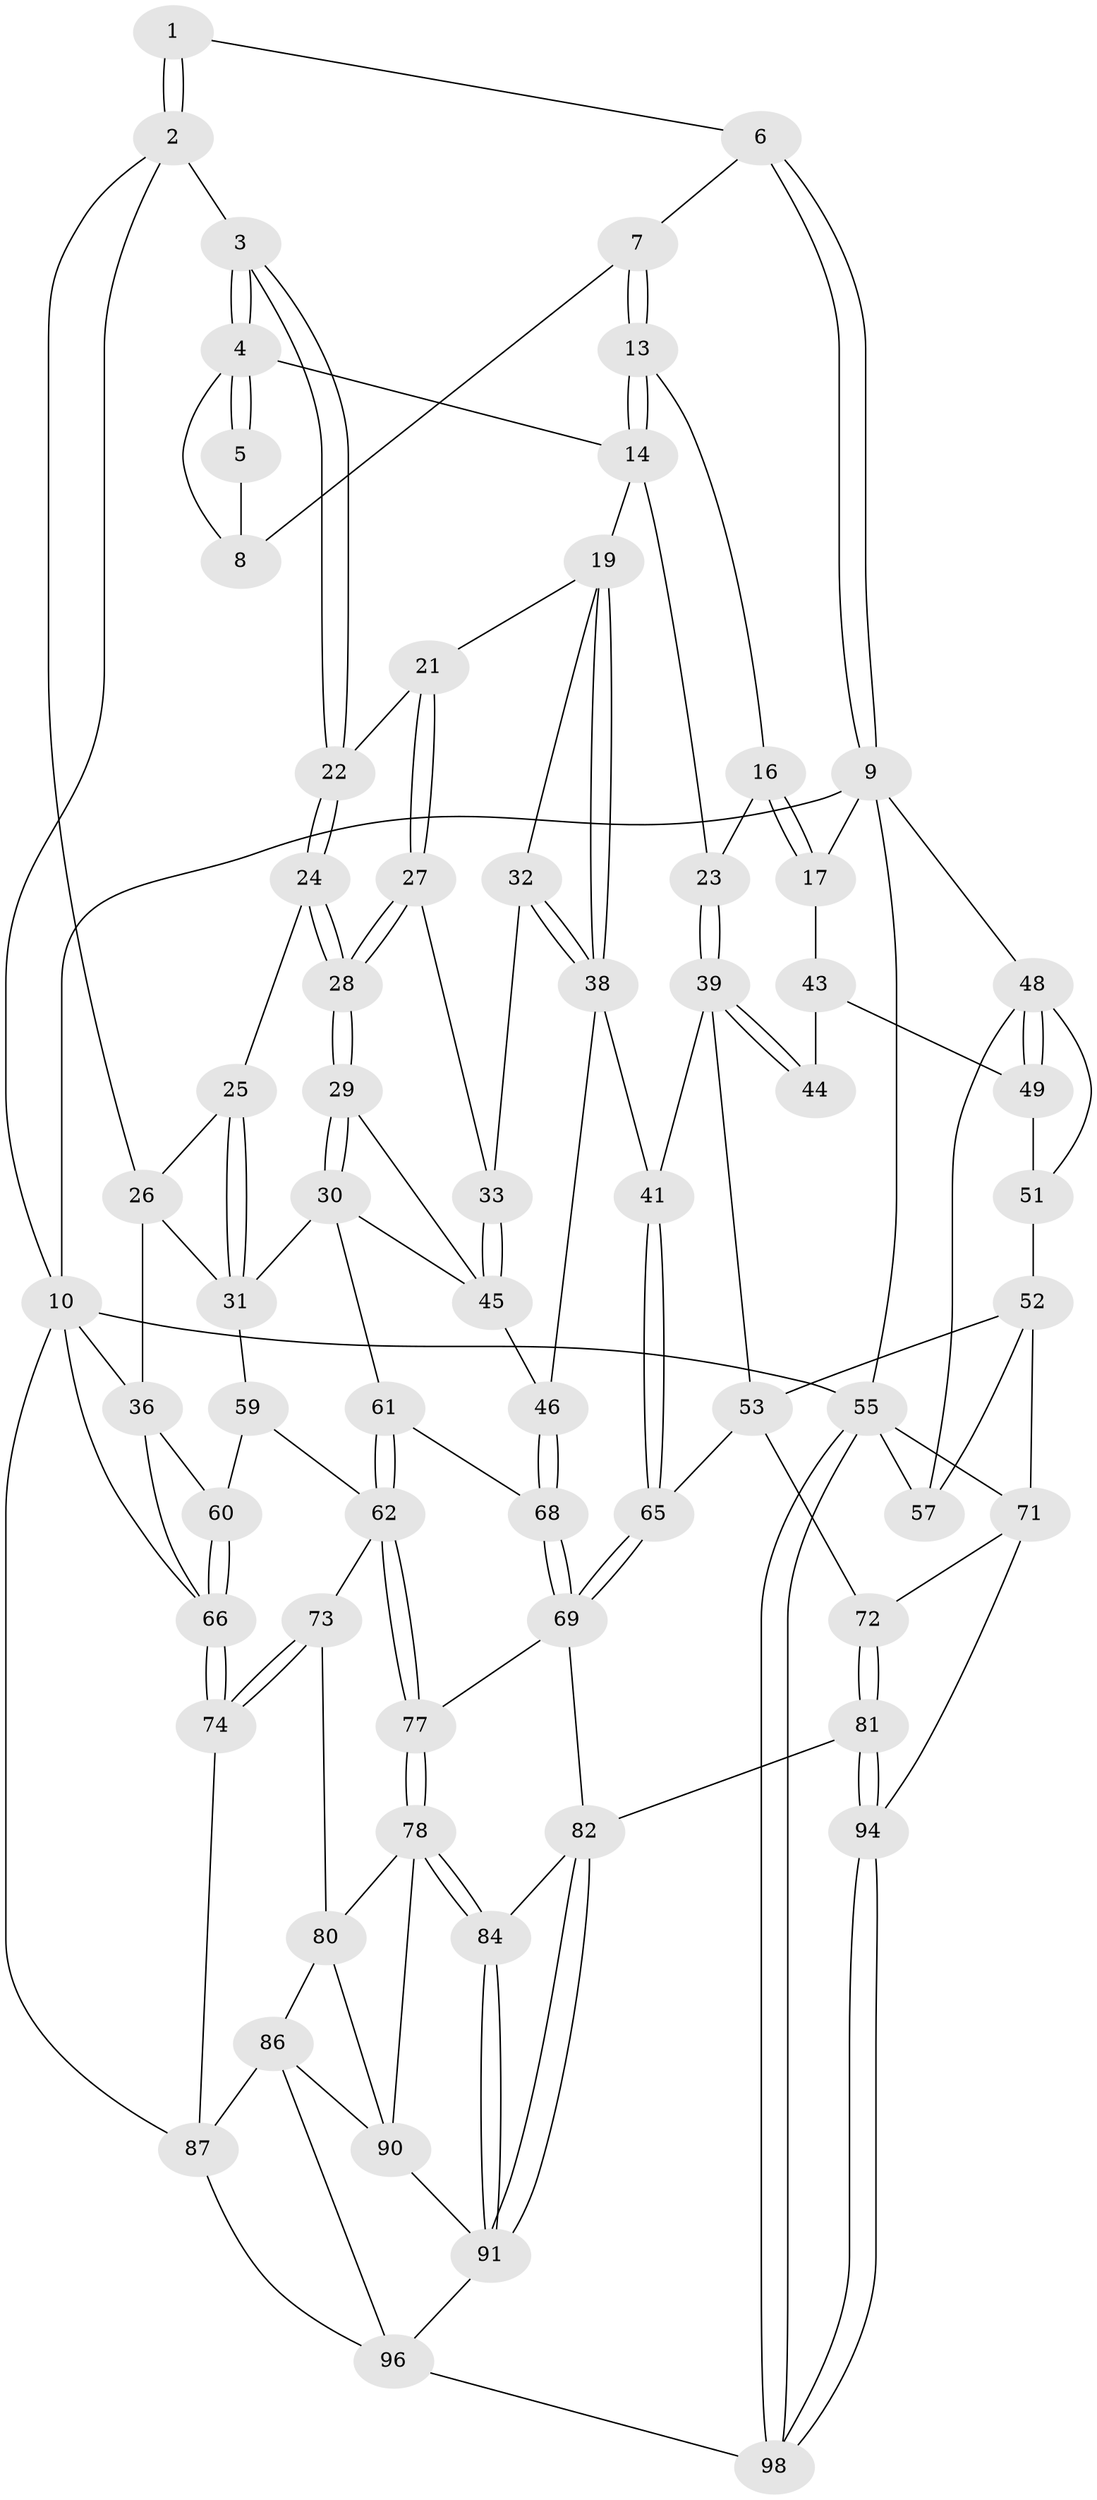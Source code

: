 // original degree distribution, {3: 0.02040816326530612, 5: 0.5306122448979592, 4: 0.23469387755102042, 6: 0.21428571428571427}
// Generated by graph-tools (version 1.1) at 2025/11/02/27/25 16:11:53]
// undirected, 68 vertices, 155 edges
graph export_dot {
graph [start="1"]
  node [color=gray90,style=filled];
  1 [pos="+0.5664932072616234+0"];
  2 [pos="+0.3568777872151058+0",super="+11"];
  3 [pos="+0.4172331004207166+0.05521288438590219"];
  4 [pos="+0.48968470752096777+0.0722570902431638",super="+12"];
  5 [pos="+0.5153846513651257+0.007997716912034452"];
  6 [pos="+0.5816015578855086+0"];
  7 [pos="+0.6185561045624294+0.013816786442843688"];
  8 [pos="+0.5313924676437406+0.06374632975680337"];
  9 [pos="+1+0",super="+18"];
  10 [pos="+0+0",super="+75"];
  13 [pos="+0.6344533884092204+0.047019915160129475"];
  14 [pos="+0.6420501506984604+0.09640955922771136",super="+15"];
  16 [pos="+0.8029255585264243+0.014708343213885285"];
  17 [pos="+1+0"];
  19 [pos="+0.5394261539191693+0.1752953333750066",super="+20"];
  21 [pos="+0.43916612864361293+0.11369671215742527"];
  22 [pos="+0.41534575258652995+0.059978745786827"];
  23 [pos="+0.7096842780704605+0.14456581917871006"];
  24 [pos="+0.350374362716012+0.12716357583565785"];
  25 [pos="+0.24263465702179376+0.10167108354021588"];
  26 [pos="+0+0",super="+35"];
  27 [pos="+0.40317930328353757+0.19247374638961112"];
  28 [pos="+0.3727117311787976+0.18575976907298566"];
  29 [pos="+0.30662075216645573+0.270394525273412"];
  30 [pos="+0.27099684567915805+0.28724828703356836",super="+54"];
  31 [pos="+0.24431160880063413+0.28135650329530887",super="+34"];
  32 [pos="+0.4216527399250173+0.18824636540338202"];
  33 [pos="+0.40478268695635006+0.19312667645254886"];
  36 [pos="+0.011416744478692453+0.3038531484265558",super="+37"];
  38 [pos="+0.5601616607669139+0.2961213518465726",super="+42"];
  39 [pos="+0.7462838280170012+0.2201182282486694",super="+40"];
  41 [pos="+0.6065745855894101+0.32171448925027624"];
  43 [pos="+0.880605595741157+0.10622076684174245",super="+50"];
  44 [pos="+0.776370340498763+0.21166399381132717"];
  45 [pos="+0.45906037913792175+0.3019862911152236",super="+47"];
  46 [pos="+0.530406851084439+0.3342004910841444"];
  48 [pos="+1+0.10537862010143789",super="+58"];
  49 [pos="+0.9133250558569296+0.2683596992408805"];
  51 [pos="+0.8925670398999096+0.352085709546161"];
  52 [pos="+0.8631067974778331+0.379729429650178",super="+70"];
  53 [pos="+0.7315210393807341+0.3085316321638349",super="+64"];
  55 [pos="+1+1",super="+56"];
  57 [pos="+1+0.4990292570094612"];
  59 [pos="+0.14894935248525654+0.3630188719064215"];
  60 [pos="+0.11131006029178321+0.34930198940234863"];
  61 [pos="+0.3332424551768168+0.4836800870052452"];
  62 [pos="+0.30612981678125983+0.5237382852782172",super="+63"];
  65 [pos="+0.6909849954523205+0.556586632639623"];
  66 [pos="+0+0.5548400582117206",super="+67"];
  68 [pos="+0.49486478711604476+0.44150943081944316"];
  69 [pos="+0.5359957471284088+0.5452681034861787",super="+76"];
  71 [pos="+0.8193266998540368+0.6037083896397719",super="+88"];
  72 [pos="+0.7848255379714447+0.6178425273961835"];
  73 [pos="+0.08099175481154222+0.5557151818722856"];
  74 [pos="+0.02120595036021308+0.5779273427402504"];
  77 [pos="+0.34514331379298085+0.6062450690617565"];
  78 [pos="+0.32997280638937104+0.6794817193728433",super="+79"];
  80 [pos="+0.206986149753425+0.6830560117688877",super="+85"];
  81 [pos="+0.7287121628513268+0.7669516333967051"];
  82 [pos="+0.6044734704282808+0.7607865073021793",super="+83"];
  84 [pos="+0.39923350237762023+0.7677262315578102"];
  86 [pos="+0.1327224433339161+0.7777921022351464",super="+95"];
  87 [pos="+0.07301352960593652+0.7161738319499759",super="+89"];
  90 [pos="+0.25293071142621903+0.7701452778746203",super="+93"];
  91 [pos="+0.4307178633577578+0.8356139272933776",super="+92"];
  94 [pos="+0.734050724805257+0.7841951404268175"];
  96 [pos="+0+1",super="+97"];
  98 [pos="+0.7814878878672601+1"];
  1 -- 2;
  1 -- 2;
  1 -- 6;
  2 -- 3;
  2 -- 26;
  2 -- 10;
  3 -- 4;
  3 -- 4;
  3 -- 22;
  3 -- 22;
  4 -- 5;
  4 -- 5;
  4 -- 8;
  4 -- 14;
  5 -- 8;
  6 -- 7;
  6 -- 9;
  6 -- 9;
  7 -- 8;
  7 -- 13;
  7 -- 13;
  9 -- 10;
  9 -- 55;
  9 -- 48;
  9 -- 17;
  10 -- 55;
  10 -- 36;
  10 -- 87;
  10 -- 66;
  13 -- 14;
  13 -- 14;
  13 -- 16;
  14 -- 23;
  14 -- 19;
  16 -- 17;
  16 -- 17;
  16 -- 23;
  17 -- 43;
  19 -- 38;
  19 -- 38;
  19 -- 32;
  19 -- 21;
  21 -- 22;
  21 -- 27;
  21 -- 27;
  22 -- 24;
  22 -- 24;
  23 -- 39;
  23 -- 39;
  24 -- 25;
  24 -- 28;
  24 -- 28;
  25 -- 26;
  25 -- 31;
  25 -- 31;
  26 -- 36;
  26 -- 31;
  27 -- 28;
  27 -- 28;
  27 -- 33;
  28 -- 29;
  28 -- 29;
  29 -- 30;
  29 -- 30;
  29 -- 45;
  30 -- 31;
  30 -- 61;
  30 -- 45;
  31 -- 59;
  32 -- 33;
  32 -- 38;
  32 -- 38;
  33 -- 45;
  33 -- 45;
  36 -- 60;
  36 -- 66;
  38 -- 46;
  38 -- 41;
  39 -- 44;
  39 -- 44;
  39 -- 41;
  39 -- 53;
  41 -- 65;
  41 -- 65;
  43 -- 44 [weight=2];
  43 -- 49;
  45 -- 46;
  46 -- 68;
  46 -- 68;
  48 -- 49;
  48 -- 49;
  48 -- 57;
  48 -- 51;
  49 -- 51;
  51 -- 52;
  52 -- 53;
  52 -- 57;
  52 -- 71;
  53 -- 72;
  53 -- 65;
  55 -- 98;
  55 -- 98;
  55 -- 57;
  55 -- 71;
  59 -- 60;
  59 -- 62;
  60 -- 66;
  60 -- 66;
  61 -- 62;
  61 -- 62;
  61 -- 68;
  62 -- 77;
  62 -- 77;
  62 -- 73;
  65 -- 69;
  65 -- 69;
  66 -- 74;
  66 -- 74;
  68 -- 69;
  68 -- 69;
  69 -- 77;
  69 -- 82;
  71 -- 72;
  71 -- 94;
  72 -- 81;
  72 -- 81;
  73 -- 74;
  73 -- 74;
  73 -- 80;
  74 -- 87;
  77 -- 78;
  77 -- 78;
  78 -- 84;
  78 -- 84;
  78 -- 80;
  78 -- 90;
  80 -- 90;
  80 -- 86;
  81 -- 82;
  81 -- 94;
  81 -- 94;
  82 -- 91;
  82 -- 91;
  82 -- 84;
  84 -- 91;
  84 -- 91;
  86 -- 87;
  86 -- 96;
  86 -- 90;
  87 -- 96;
  90 -- 91;
  91 -- 96;
  94 -- 98;
  94 -- 98;
  96 -- 98;
}
